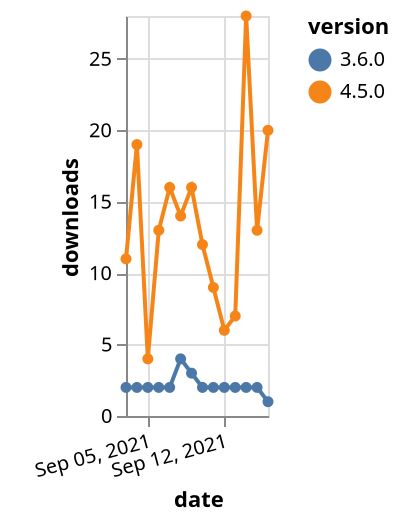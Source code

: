 {"$schema": "https://vega.github.io/schema/vega-lite/v5.json", "description": "A simple bar chart with embedded data.", "data": {"values": [{"date": "2021-09-03", "total": 26441, "delta": 11, "version": "4.5.0"}, {"date": "2021-09-04", "total": 26460, "delta": 19, "version": "4.5.0"}, {"date": "2021-09-05", "total": 26464, "delta": 4, "version": "4.5.0"}, {"date": "2021-09-06", "total": 26477, "delta": 13, "version": "4.5.0"}, {"date": "2021-09-07", "total": 26493, "delta": 16, "version": "4.5.0"}, {"date": "2021-09-08", "total": 26507, "delta": 14, "version": "4.5.0"}, {"date": "2021-09-09", "total": 26523, "delta": 16, "version": "4.5.0"}, {"date": "2021-09-10", "total": 26535, "delta": 12, "version": "4.5.0"}, {"date": "2021-09-11", "total": 26544, "delta": 9, "version": "4.5.0"}, {"date": "2021-09-12", "total": 26550, "delta": 6, "version": "4.5.0"}, {"date": "2021-09-13", "total": 26557, "delta": 7, "version": "4.5.0"}, {"date": "2021-09-14", "total": 26585, "delta": 28, "version": "4.5.0"}, {"date": "2021-09-15", "total": 26598, "delta": 13, "version": "4.5.0"}, {"date": "2021-09-16", "total": 26618, "delta": 20, "version": "4.5.0"}, {"date": "2021-09-03", "total": 4033, "delta": 2, "version": "3.6.0"}, {"date": "2021-09-04", "total": 4035, "delta": 2, "version": "3.6.0"}, {"date": "2021-09-05", "total": 4037, "delta": 2, "version": "3.6.0"}, {"date": "2021-09-06", "total": 4039, "delta": 2, "version": "3.6.0"}, {"date": "2021-09-07", "total": 4041, "delta": 2, "version": "3.6.0"}, {"date": "2021-09-08", "total": 4045, "delta": 4, "version": "3.6.0"}, {"date": "2021-09-09", "total": 4048, "delta": 3, "version": "3.6.0"}, {"date": "2021-09-10", "total": 4050, "delta": 2, "version": "3.6.0"}, {"date": "2021-09-11", "total": 4052, "delta": 2, "version": "3.6.0"}, {"date": "2021-09-12", "total": 4054, "delta": 2, "version": "3.6.0"}, {"date": "2021-09-13", "total": 4056, "delta": 2, "version": "3.6.0"}, {"date": "2021-09-14", "total": 4058, "delta": 2, "version": "3.6.0"}, {"date": "2021-09-15", "total": 4060, "delta": 2, "version": "3.6.0"}, {"date": "2021-09-16", "total": 4061, "delta": 1, "version": "3.6.0"}]}, "width": "container", "mark": {"type": "line", "point": {"filled": true}}, "encoding": {"x": {"field": "date", "type": "temporal", "timeUnit": "yearmonthdate", "title": "date", "axis": {"labelAngle": -15}}, "y": {"field": "delta", "type": "quantitative", "title": "downloads"}, "color": {"field": "version", "type": "nominal"}, "tooltip": {"field": "delta"}}}